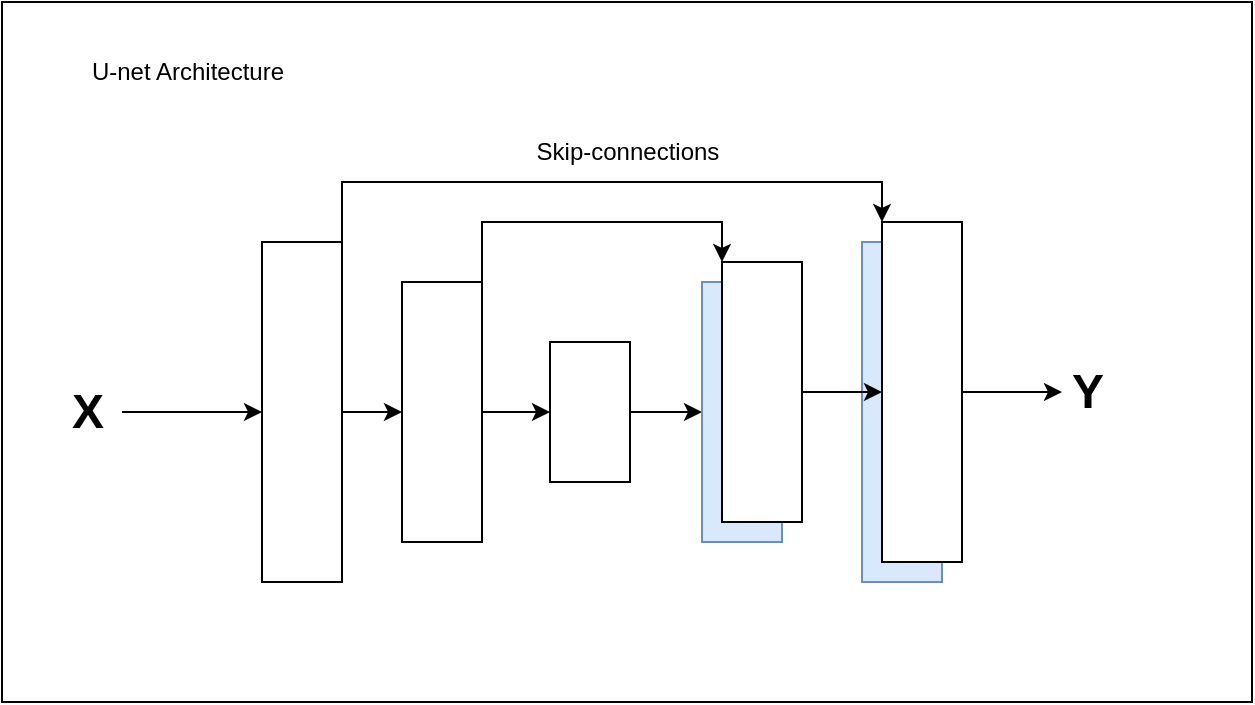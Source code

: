 <mxfile version="21.2.1" type="github">
  <diagram name="Page-1" id="zAP6WVaSyyptCe43MMSy">
    <mxGraphModel dx="733" dy="377" grid="1" gridSize="10" guides="1" tooltips="1" connect="1" arrows="1" fold="1" page="1" pageScale="1" pageWidth="827" pageHeight="1169" background="#ffffff" math="0" shadow="0">
      <root>
        <mxCell id="0" />
        <mxCell id="1" parent="0" />
        <mxCell id="tNk_lFx8vnu_NGxODUjc-8" style="edgeStyle=orthogonalEdgeStyle;rounded=0;orthogonalLoop=1;jettySize=auto;html=1;exitX=1;exitY=0.5;exitDx=0;exitDy=0;entryX=0;entryY=0.5;entryDx=0;entryDy=0;" edge="1" parent="1" source="tNk_lFx8vnu_NGxODUjc-1" target="tNk_lFx8vnu_NGxODUjc-2">
          <mxGeometry relative="1" as="geometry" />
        </mxCell>
        <mxCell id="tNk_lFx8vnu_NGxODUjc-19" style="edgeStyle=orthogonalEdgeStyle;rounded=0;orthogonalLoop=1;jettySize=auto;html=1;exitX=1;exitY=0;exitDx=0;exitDy=0;entryX=0;entryY=0;entryDx=0;entryDy=0;" edge="1" parent="1" source="tNk_lFx8vnu_NGxODUjc-1" target="tNk_lFx8vnu_NGxODUjc-7">
          <mxGeometry relative="1" as="geometry" />
        </mxCell>
        <mxCell id="tNk_lFx8vnu_NGxODUjc-1" value="" style="rounded=0;whiteSpace=wrap;html=1;" vertex="1" parent="1">
          <mxGeometry x="250" y="160" width="40" height="170" as="geometry" />
        </mxCell>
        <mxCell id="tNk_lFx8vnu_NGxODUjc-9" style="edgeStyle=orthogonalEdgeStyle;rounded=0;orthogonalLoop=1;jettySize=auto;html=1;exitX=1;exitY=0.5;exitDx=0;exitDy=0;entryX=0;entryY=0.5;entryDx=0;entryDy=0;" edge="1" parent="1" source="tNk_lFx8vnu_NGxODUjc-2" target="tNk_lFx8vnu_NGxODUjc-3">
          <mxGeometry relative="1" as="geometry" />
        </mxCell>
        <mxCell id="tNk_lFx8vnu_NGxODUjc-18" style="edgeStyle=orthogonalEdgeStyle;rounded=0;orthogonalLoop=1;jettySize=auto;html=1;exitX=1;exitY=0;exitDx=0;exitDy=0;entryX=0;entryY=0;entryDx=0;entryDy=0;" edge="1" parent="1" source="tNk_lFx8vnu_NGxODUjc-2" target="tNk_lFx8vnu_NGxODUjc-6">
          <mxGeometry relative="1" as="geometry" />
        </mxCell>
        <mxCell id="tNk_lFx8vnu_NGxODUjc-2" value="" style="rounded=0;whiteSpace=wrap;html=1;" vertex="1" parent="1">
          <mxGeometry x="320" y="180" width="40" height="130" as="geometry" />
        </mxCell>
        <mxCell id="tNk_lFx8vnu_NGxODUjc-12" style="edgeStyle=orthogonalEdgeStyle;rounded=0;orthogonalLoop=1;jettySize=auto;html=1;exitX=1;exitY=0.5;exitDx=0;exitDy=0;" edge="1" parent="1" source="tNk_lFx8vnu_NGxODUjc-3" target="tNk_lFx8vnu_NGxODUjc-4">
          <mxGeometry relative="1" as="geometry" />
        </mxCell>
        <mxCell id="tNk_lFx8vnu_NGxODUjc-3" value="" style="rounded=0;whiteSpace=wrap;html=1;" vertex="1" parent="1">
          <mxGeometry x="394" y="210" width="40" height="70" as="geometry" />
        </mxCell>
        <mxCell id="tNk_lFx8vnu_NGxODUjc-4" value="" style="rounded=0;whiteSpace=wrap;html=1;fillColor=#dae8fc;strokeColor=#6c8ebf;" vertex="1" parent="1">
          <mxGeometry x="470" y="180" width="40" height="130" as="geometry" />
        </mxCell>
        <mxCell id="tNk_lFx8vnu_NGxODUjc-5" value="" style="rounded=0;whiteSpace=wrap;html=1;fillColor=#dae8fc;strokeColor=#6c8ebf;" vertex="1" parent="1">
          <mxGeometry x="550" y="160" width="40" height="170" as="geometry" />
        </mxCell>
        <mxCell id="tNk_lFx8vnu_NGxODUjc-11" style="edgeStyle=orthogonalEdgeStyle;rounded=0;orthogonalLoop=1;jettySize=auto;html=1;exitX=1;exitY=0.5;exitDx=0;exitDy=0;entryX=0;entryY=0.5;entryDx=0;entryDy=0;" edge="1" parent="1" source="tNk_lFx8vnu_NGxODUjc-6" target="tNk_lFx8vnu_NGxODUjc-7">
          <mxGeometry relative="1" as="geometry" />
        </mxCell>
        <mxCell id="tNk_lFx8vnu_NGxODUjc-6" value="" style="rounded=0;whiteSpace=wrap;html=1;" vertex="1" parent="1">
          <mxGeometry x="480" y="170" width="40" height="130" as="geometry" />
        </mxCell>
        <mxCell id="tNk_lFx8vnu_NGxODUjc-17" style="edgeStyle=orthogonalEdgeStyle;rounded=0;orthogonalLoop=1;jettySize=auto;html=1;exitX=1;exitY=0.5;exitDx=0;exitDy=0;entryX=0;entryY=0.5;entryDx=0;entryDy=0;" edge="1" parent="1" source="tNk_lFx8vnu_NGxODUjc-7" target="tNk_lFx8vnu_NGxODUjc-15">
          <mxGeometry relative="1" as="geometry" />
        </mxCell>
        <mxCell id="tNk_lFx8vnu_NGxODUjc-7" value="" style="rounded=0;whiteSpace=wrap;html=1;" vertex="1" parent="1">
          <mxGeometry x="560" y="150" width="40" height="170" as="geometry" />
        </mxCell>
        <mxCell id="tNk_lFx8vnu_NGxODUjc-14" value="" style="edgeStyle=orthogonalEdgeStyle;rounded=0;orthogonalLoop=1;jettySize=auto;html=1;" edge="1" parent="1" source="tNk_lFx8vnu_NGxODUjc-13" target="tNk_lFx8vnu_NGxODUjc-1">
          <mxGeometry relative="1" as="geometry" />
        </mxCell>
        <mxCell id="tNk_lFx8vnu_NGxODUjc-13" value="&lt;h1&gt;X&lt;/h1&gt;" style="text;html=1;strokeColor=none;fillColor=none;spacing=5;spacingTop=-20;whiteSpace=wrap;overflow=hidden;rounded=0;" vertex="1" parent="1">
          <mxGeometry x="150" y="225" width="30" height="40" as="geometry" />
        </mxCell>
        <mxCell id="tNk_lFx8vnu_NGxODUjc-15" value="&lt;h1&gt;Y&lt;/h1&gt;" style="text;html=1;strokeColor=none;fillColor=none;spacing=5;spacingTop=-20;whiteSpace=wrap;overflow=hidden;rounded=0;" vertex="1" parent="1">
          <mxGeometry x="650" y="215" width="30" height="40" as="geometry" />
        </mxCell>
        <mxCell id="tNk_lFx8vnu_NGxODUjc-20" value="Skip-connections" style="text;html=1;strokeColor=none;fillColor=none;align=center;verticalAlign=middle;whiteSpace=wrap;rounded=0;" vertex="1" parent="1">
          <mxGeometry x="380" y="100" width="106" height="30" as="geometry" />
        </mxCell>
        <mxCell id="tNk_lFx8vnu_NGxODUjc-21" value="U-net Architecture" style="text;html=1;strokeColor=none;fillColor=none;align=center;verticalAlign=middle;whiteSpace=wrap;rounded=0;" vertex="1" parent="1">
          <mxGeometry x="160" y="60" width="106" height="30" as="geometry" />
        </mxCell>
        <mxCell id="tNk_lFx8vnu_NGxODUjc-22" value="" style="rounded=0;whiteSpace=wrap;html=1;fillColor=none;" vertex="1" parent="1">
          <mxGeometry x="120" y="40" width="625" height="350" as="geometry" />
        </mxCell>
      </root>
    </mxGraphModel>
  </diagram>
</mxfile>

